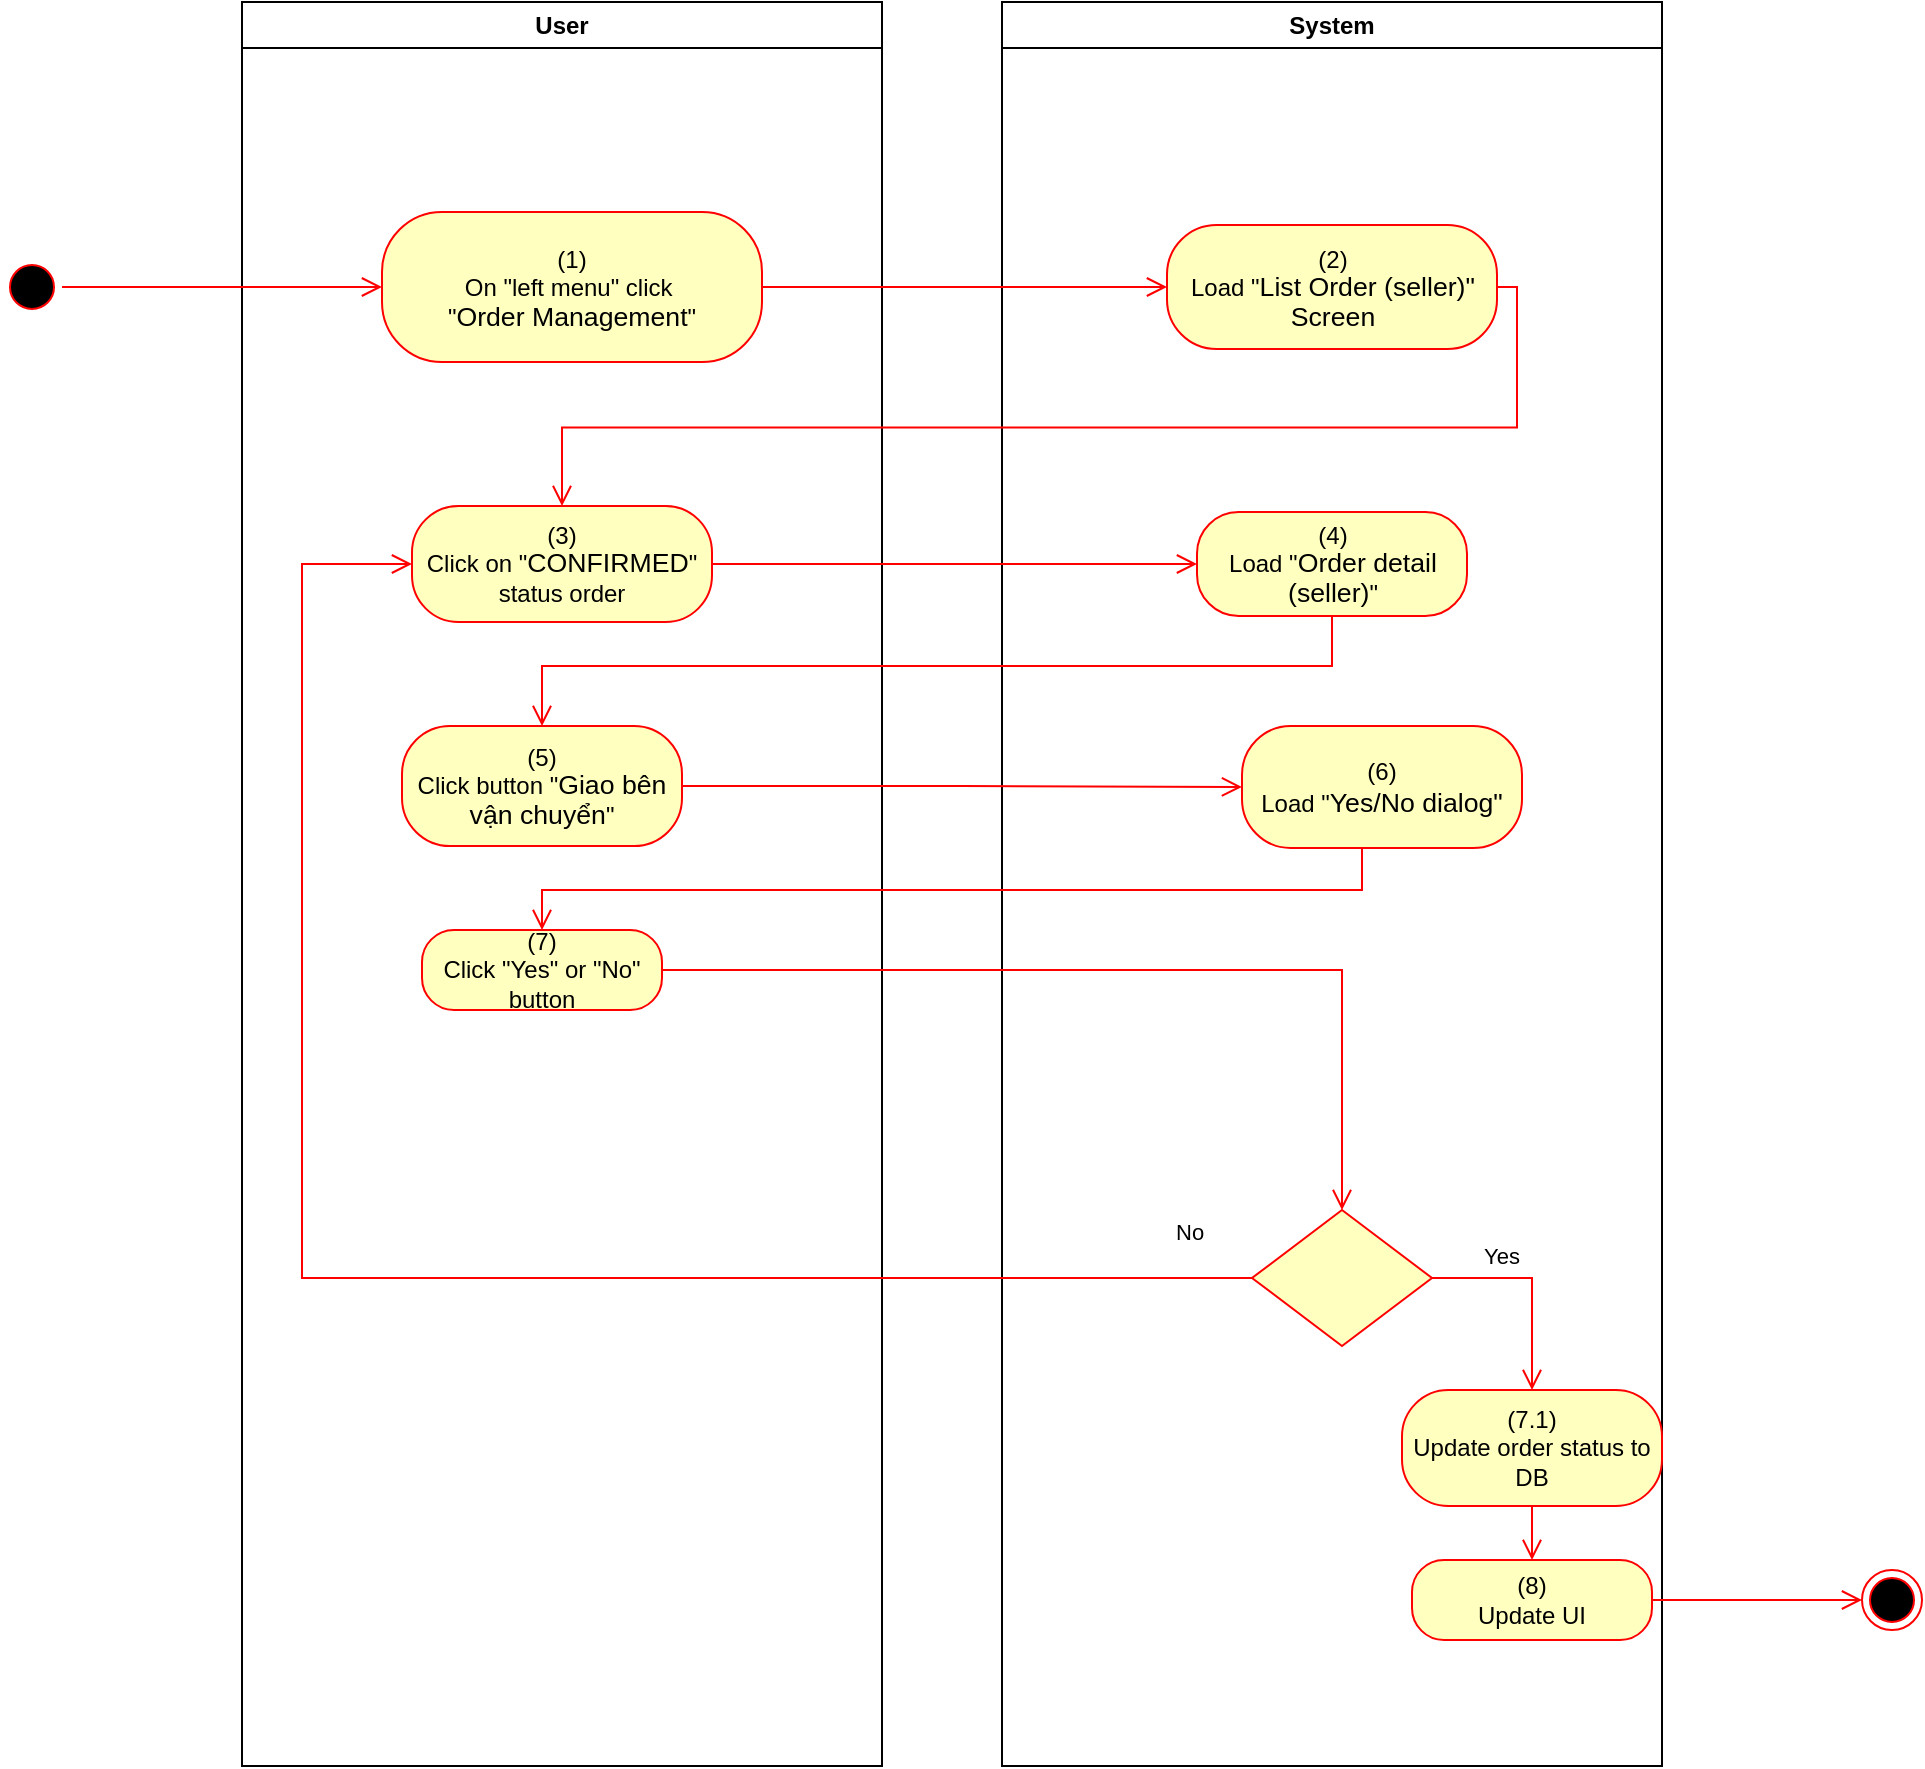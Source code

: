 <mxfile version="15.4.0" type="device"><diagram id="XlHpqShF-fEvDPbJCuBF" name="Page-1"><mxGraphModel dx="1086" dy="806" grid="1" gridSize="10" guides="1" tooltips="1" connect="1" arrows="1" fold="1" page="1" pageScale="1" pageWidth="850" pageHeight="1100" math="0" shadow="0"><root><mxCell id="0"/><mxCell id="1" parent="0"/><mxCell id="sDE2ZofnTOpOzyWRnXQU-1" value="User" style="swimlane;whiteSpace=wrap" vertex="1" parent="1"><mxGeometry x="140" y="128" width="320" height="882" as="geometry"><mxRectangle x="120" y="128" width="60" height="23" as="alternateBounds"/></mxGeometry></mxCell><mxCell id="sDE2ZofnTOpOzyWRnXQU-2" value="&lt;span&gt;(1)&lt;/span&gt;&lt;br style=&quot;padding: 0px ; margin: 0px&quot;&gt;&lt;span&gt;On &quot;left menu&quot; click&amp;nbsp;&lt;/span&gt;&lt;br style=&quot;padding: 0px ; margin: 0px&quot;&gt;&lt;span&gt;&quot;&lt;/span&gt;&lt;span lang=&quot;EN-GB&quot; style=&quot;font-size: 10.0pt ; line-height: 107% ; font-family: &amp;#34;arial&amp;#34; , sans-serif&quot;&gt;Order Management&lt;/span&gt;&lt;span&gt;&quot;&lt;/span&gt;" style="rounded=1;whiteSpace=wrap;html=1;arcSize=40;fontColor=#000000;fillColor=#ffffc0;strokeColor=#ff0000;" vertex="1" parent="sDE2ZofnTOpOzyWRnXQU-1"><mxGeometry x="70" y="105" width="190" height="75" as="geometry"/></mxCell><mxCell id="sDE2ZofnTOpOzyWRnXQU-3" value="(3)&lt;br&gt;Click on &quot;&lt;span lang=&quot;EN-GB&quot; style=&quot;font-size: 10.0pt ; line-height: 107% ; font-family: &amp;#34;arial&amp;#34; , sans-serif&quot;&gt;CONFIRMED&lt;/span&gt;&quot; status order" style="rounded=1;whiteSpace=wrap;html=1;arcSize=40;fontColor=#000000;fillColor=#ffffc0;strokeColor=#ff0000;" vertex="1" parent="sDE2ZofnTOpOzyWRnXQU-1"><mxGeometry x="85" y="252" width="150" height="58" as="geometry"/></mxCell><mxCell id="sDE2ZofnTOpOzyWRnXQU-4" value="System" style="swimlane;whiteSpace=wrap;startSize=23;" vertex="1" parent="1"><mxGeometry x="520" y="128" width="330" height="882" as="geometry"/></mxCell><mxCell id="sDE2ZofnTOpOzyWRnXQU-5" value="(2)&lt;br&gt;Load &quot;&lt;span lang=&quot;EN-GB&quot; style=&quot;font-size: 10pt ; line-height: 107% ; font-family: &amp;#34;arial&amp;#34; , sans-serif&quot;&gt;&lt;span lang=&quot;EN-GB&quot; style=&quot;font-size: 10.0pt ; line-height: 107% ; font-family: &amp;#34;arial&amp;#34; , sans-serif&quot;&gt;List Order (seller)&lt;/span&gt;&quot;&lt;br&gt;Screen&lt;br&gt;&lt;/span&gt;" style="rounded=1;whiteSpace=wrap;html=1;arcSize=40;fontColor=#000000;fillColor=#ffffc0;strokeColor=#ff0000;" vertex="1" parent="sDE2ZofnTOpOzyWRnXQU-4"><mxGeometry x="82.5" y="111.5" width="165" height="62" as="geometry"/></mxCell><mxCell id="sDE2ZofnTOpOzyWRnXQU-6" value="(4)&lt;br&gt;Load &quot;&lt;span lang=&quot;EN-GB&quot; style=&quot;font-size: 10.0pt ; line-height: 107% ; font-family: &amp;#34;arial&amp;#34; , sans-serif&quot;&gt;Order detail (seller)&lt;/span&gt;&quot;" style="rounded=1;whiteSpace=wrap;html=1;arcSize=40;fontColor=#000000;fillColor=#ffffc0;strokeColor=#ff0000;" vertex="1" parent="sDE2ZofnTOpOzyWRnXQU-4"><mxGeometry x="97.5" y="255" width="135" height="52" as="geometry"/></mxCell><mxCell id="sDE2ZofnTOpOzyWRnXQU-8" value="" style="ellipse;html=1;shape=startState;fillColor=#000000;strokeColor=#ff0000;" vertex="1" parent="1"><mxGeometry x="20" y="255.5" width="30" height="30" as="geometry"/></mxCell><mxCell id="sDE2ZofnTOpOzyWRnXQU-9" value="" style="edgeStyle=orthogonalEdgeStyle;html=1;verticalAlign=bottom;endArrow=open;endSize=8;strokeColor=#ff0000;rounded=0;entryX=0;entryY=0.5;entryDx=0;entryDy=0;" edge="1" parent="1" source="sDE2ZofnTOpOzyWRnXQU-8" target="sDE2ZofnTOpOzyWRnXQU-2"><mxGeometry relative="1" as="geometry"><mxPoint x="200" y="253" as="targetPoint"/></mxGeometry></mxCell><mxCell id="sDE2ZofnTOpOzyWRnXQU-10" value="" style="edgeStyle=orthogonalEdgeStyle;html=1;verticalAlign=bottom;endArrow=open;endSize=8;strokeColor=#ff0000;rounded=0;entryX=0;entryY=0.5;entryDx=0;entryDy=0;" edge="1" parent="1" source="sDE2ZofnTOpOzyWRnXQU-2" target="sDE2ZofnTOpOzyWRnXQU-5"><mxGeometry relative="1" as="geometry"><mxPoint x="600" y="271" as="targetPoint"/></mxGeometry></mxCell><mxCell id="sDE2ZofnTOpOzyWRnXQU-11" value="" style="ellipse;html=1;shape=endState;fillColor=#000000;strokeColor=#ff0000;" vertex="1" parent="1"><mxGeometry x="950" y="912" width="30" height="30" as="geometry"/></mxCell><mxCell id="sDE2ZofnTOpOzyWRnXQU-12" value="" style="edgeStyle=orthogonalEdgeStyle;html=1;verticalAlign=bottom;endArrow=open;endSize=8;strokeColor=#ff0000;rounded=0;exitX=1;exitY=0.5;exitDx=0;exitDy=0;entryX=0.5;entryY=0;entryDx=0;entryDy=0;" edge="1" parent="1" source="sDE2ZofnTOpOzyWRnXQU-5" target="sDE2ZofnTOpOzyWRnXQU-3"><mxGeometry relative="1" as="geometry"><mxPoint x="820" y="760" as="targetPoint"/><mxPoint x="850" y="785" as="sourcePoint"/></mxGeometry></mxCell><mxCell id="sDE2ZofnTOpOzyWRnXQU-13" value="" style="edgeStyle=orthogonalEdgeStyle;html=1;verticalAlign=bottom;endArrow=open;endSize=8;strokeColor=#ff0000;rounded=0;entryX=0;entryY=0.5;entryDx=0;entryDy=0;" edge="1" parent="1" source="sDE2ZofnTOpOzyWRnXQU-3" target="sDE2ZofnTOpOzyWRnXQU-6"><mxGeometry relative="1" as="geometry"><mxPoint x="420" y="540" as="targetPoint"/></mxGeometry></mxCell><mxCell id="sDE2ZofnTOpOzyWRnXQU-14" value="(5)&lt;br&gt;Click button &quot;&lt;span lang=&quot;EN-GB&quot; style=&quot;font-size: 10.0pt ; line-height: 107% ; font-family: &amp;#34;arial&amp;#34; , sans-serif&quot;&gt;Giao bên vận chuyển&lt;/span&gt;&quot;" style="rounded=1;whiteSpace=wrap;html=1;arcSize=40;fontColor=#000000;fillColor=#ffffc0;strokeColor=#ff0000;" vertex="1" parent="1"><mxGeometry x="220" y="490" width="140" height="60" as="geometry"/></mxCell><mxCell id="sDE2ZofnTOpOzyWRnXQU-15" value="(7)&lt;br&gt;Click &quot;Yes&quot; or &quot;No&quot; button" style="rounded=1;whiteSpace=wrap;html=1;arcSize=40;fontColor=#000000;fillColor=#ffffc0;strokeColor=#ff0000;" vertex="1" parent="1"><mxGeometry x="230" y="592" width="120" height="40" as="geometry"/></mxCell><mxCell id="sDE2ZofnTOpOzyWRnXQU-16" value="" style="rhombus;whiteSpace=wrap;html=1;fillColor=#ffffc0;strokeColor=#ff0000;" vertex="1" parent="1"><mxGeometry x="645" y="732" width="90" height="68" as="geometry"/></mxCell><mxCell id="sDE2ZofnTOpOzyWRnXQU-17" value="Yes" style="edgeStyle=orthogonalEdgeStyle;html=1;align=left;verticalAlign=top;endArrow=open;endSize=8;strokeColor=#ff0000;rounded=0;exitX=1;exitY=0.5;exitDx=0;exitDy=0;" edge="1" parent="1" source="sDE2ZofnTOpOzyWRnXQU-16" target="sDE2ZofnTOpOzyWRnXQU-18"><mxGeometry x="-0.549" y="24" relative="1" as="geometry"><mxPoint x="170" y="694" as="targetPoint"/><mxPoint as="offset"/></mxGeometry></mxCell><mxCell id="sDE2ZofnTOpOzyWRnXQU-18" value="(7.1)&lt;br&gt;Update order status to DB" style="rounded=1;whiteSpace=wrap;html=1;arcSize=40;fontColor=#000000;fillColor=#ffffc0;strokeColor=#ff0000;" vertex="1" parent="1"><mxGeometry x="720" y="822" width="130" height="58" as="geometry"/></mxCell><mxCell id="sDE2ZofnTOpOzyWRnXQU-19" value="(8)&lt;br&gt;Update UI" style="rounded=1;whiteSpace=wrap;html=1;arcSize=40;fontColor=#000000;fillColor=#ffffc0;strokeColor=#ff0000;" vertex="1" parent="1"><mxGeometry x="725" y="907" width="120" height="40" as="geometry"/></mxCell><mxCell id="sDE2ZofnTOpOzyWRnXQU-20" value="" style="edgeStyle=orthogonalEdgeStyle;html=1;verticalAlign=bottom;endArrow=open;endSize=8;strokeColor=#ff0000;rounded=0;exitX=0.5;exitY=1;exitDx=0;exitDy=0;entryX=0.5;entryY=0;entryDx=0;entryDy=0;" edge="1" parent="1" source="sDE2ZofnTOpOzyWRnXQU-18" target="sDE2ZofnTOpOzyWRnXQU-19"><mxGeometry relative="1" as="geometry"><mxPoint x="170" y="784" as="targetPoint"/></mxGeometry></mxCell><mxCell id="sDE2ZofnTOpOzyWRnXQU-21" value="(6)&lt;br&gt;Load &quot;&lt;font face=&quot;arial, sans-serif&quot;&gt;&lt;span style=&quot;font-size: 13.333px&quot;&gt;Yes/No dialog&quot;&lt;/span&gt;&lt;/font&gt;" style="rounded=1;whiteSpace=wrap;html=1;arcSize=40;fontColor=#000000;fillColor=#ffffc0;strokeColor=#ff0000;" vertex="1" parent="1"><mxGeometry x="640" y="490" width="140" height="61" as="geometry"/></mxCell><mxCell id="sDE2ZofnTOpOzyWRnXQU-22" value="" style="edgeStyle=orthogonalEdgeStyle;html=1;verticalAlign=bottom;endArrow=open;endSize=8;strokeColor=#ff0000;rounded=0;entryX=0;entryY=0.5;entryDx=0;entryDy=0;" edge="1" parent="1" source="sDE2ZofnTOpOzyWRnXQU-14" target="sDE2ZofnTOpOzyWRnXQU-21"><mxGeometry relative="1" as="geometry"><mxPoint x="280" y="605" as="targetPoint"/></mxGeometry></mxCell><mxCell id="sDE2ZofnTOpOzyWRnXQU-23" value="" style="edgeStyle=orthogonalEdgeStyle;html=1;verticalAlign=bottom;endArrow=open;endSize=8;strokeColor=#ff0000;rounded=0;entryX=0.5;entryY=0;entryDx=0;entryDy=0;" edge="1" parent="1" source="sDE2ZofnTOpOzyWRnXQU-21" target="sDE2ZofnTOpOzyWRnXQU-15"><mxGeometry relative="1" as="geometry"><mxPoint x="690" y="602" as="targetPoint"/><Array as="points"><mxPoint x="700" y="572"/><mxPoint x="290" y="572"/></Array></mxGeometry></mxCell><mxCell id="sDE2ZofnTOpOzyWRnXQU-24" value="" style="edgeStyle=orthogonalEdgeStyle;html=1;verticalAlign=bottom;endArrow=open;endSize=8;strokeColor=#ff0000;rounded=0;entryX=0.5;entryY=0;entryDx=0;entryDy=0;" edge="1" parent="1" source="sDE2ZofnTOpOzyWRnXQU-15" target="sDE2ZofnTOpOzyWRnXQU-16"><mxGeometry relative="1" as="geometry"><mxPoint x="700" y="692" as="targetPoint"/></mxGeometry></mxCell><mxCell id="sDE2ZofnTOpOzyWRnXQU-25" value="No" style="edgeStyle=orthogonalEdgeStyle;html=1;align=left;verticalAlign=bottom;endArrow=open;endSize=8;strokeColor=#ff0000;rounded=0;entryX=0;entryY=0.5;entryDx=0;entryDy=0;exitX=0;exitY=0.5;exitDx=0;exitDy=0;" edge="1" parent="1" source="sDE2ZofnTOpOzyWRnXQU-16" target="sDE2ZofnTOpOzyWRnXQU-3"><mxGeometry x="-0.909" y="-14" relative="1" as="geometry"><mxPoint x="590" y="822" as="targetPoint"/><Array as="points"><mxPoint x="170" y="766"/><mxPoint x="170" y="409"/></Array><mxPoint as="offset"/></mxGeometry></mxCell><mxCell id="sDE2ZofnTOpOzyWRnXQU-26" value="" style="edgeStyle=orthogonalEdgeStyle;html=1;verticalAlign=bottom;endArrow=open;endSize=8;strokeColor=#ff0000;rounded=0;exitX=1;exitY=0.5;exitDx=0;exitDy=0;entryX=0;entryY=0.5;entryDx=0;entryDy=0;" edge="1" parent="1" source="sDE2ZofnTOpOzyWRnXQU-19" target="sDE2ZofnTOpOzyWRnXQU-11"><mxGeometry relative="1" as="geometry"><mxPoint x="510" y="840" as="targetPoint"/><mxPoint x="510" y="780" as="sourcePoint"/></mxGeometry></mxCell><mxCell id="sDE2ZofnTOpOzyWRnXQU-7" value="" style="edgeStyle=orthogonalEdgeStyle;html=1;verticalAlign=bottom;endArrow=open;endSize=8;strokeColor=#ff0000;rounded=0;entryX=0.5;entryY=0;entryDx=0;entryDy=0;" edge="1" parent="1" source="sDE2ZofnTOpOzyWRnXQU-6" target="sDE2ZofnTOpOzyWRnXQU-14"><mxGeometry relative="1" as="geometry"><mxPoint x="685" y="490" as="targetPoint"/><Array as="points"><mxPoint x="685" y="460"/><mxPoint x="290" y="460"/></Array></mxGeometry></mxCell></root></mxGraphModel></diagram></mxfile>